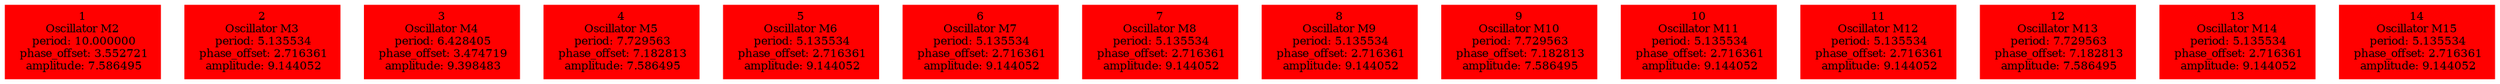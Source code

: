  digraph g{ forcelabels=true;
1 [label=<1<BR />Oscillator M2<BR /> period: 10.000000<BR /> phase_offset: 3.552721<BR /> amplitude: 7.586495>, shape=box,color=red,style=filled,fontsize=8];2 [label=<2<BR />Oscillator M3<BR /> period: 5.135534<BR /> phase_offset: 2.716361<BR /> amplitude: 9.144052>, shape=box,color=red,style=filled,fontsize=8];3 [label=<3<BR />Oscillator M4<BR /> period: 6.428405<BR /> phase_offset: 3.474719<BR /> amplitude: 9.398483>, shape=box,color=red,style=filled,fontsize=8];4 [label=<4<BR />Oscillator M5<BR /> period: 7.729563<BR /> phase_offset: 7.182813<BR /> amplitude: 7.586495>, shape=box,color=red,style=filled,fontsize=8];5 [label=<5<BR />Oscillator M6<BR /> period: 5.135534<BR /> phase_offset: 2.716361<BR /> amplitude: 9.144052>, shape=box,color=red,style=filled,fontsize=8];6 [label=<6<BR />Oscillator M7<BR /> period: 5.135534<BR /> phase_offset: 2.716361<BR /> amplitude: 9.144052>, shape=box,color=red,style=filled,fontsize=8];7 [label=<7<BR />Oscillator M8<BR /> period: 5.135534<BR /> phase_offset: 2.716361<BR /> amplitude: 9.144052>, shape=box,color=red,style=filled,fontsize=8];8 [label=<8<BR />Oscillator M9<BR /> period: 5.135534<BR /> phase_offset: 2.716361<BR /> amplitude: 9.144052>, shape=box,color=red,style=filled,fontsize=8];9 [label=<9<BR />Oscillator M10<BR /> period: 7.729563<BR /> phase_offset: 7.182813<BR /> amplitude: 7.586495>, shape=box,color=red,style=filled,fontsize=8];10 [label=<10<BR />Oscillator M11<BR /> period: 5.135534<BR /> phase_offset: 2.716361<BR /> amplitude: 9.144052>, shape=box,color=red,style=filled,fontsize=8];11 [label=<11<BR />Oscillator M12<BR /> period: 5.135534<BR /> phase_offset: 2.716361<BR /> amplitude: 9.144052>, shape=box,color=red,style=filled,fontsize=8];12 [label=<12<BR />Oscillator M13<BR /> period: 7.729563<BR /> phase_offset: 7.182813<BR /> amplitude: 7.586495>, shape=box,color=red,style=filled,fontsize=8];13 [label=<13<BR />Oscillator M14<BR /> period: 5.135534<BR /> phase_offset: 2.716361<BR /> amplitude: 9.144052>, shape=box,color=red,style=filled,fontsize=8];14 [label=<14<BR />Oscillator M15<BR /> period: 5.135534<BR /> phase_offset: 2.716361<BR /> amplitude: 9.144052>, shape=box,color=red,style=filled,fontsize=8]; }
